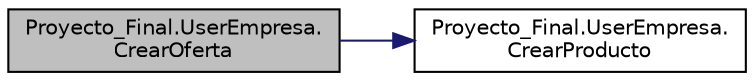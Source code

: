 digraph "Proyecto_Final.UserEmpresa.CrearOferta"
{
 // INTERACTIVE_SVG=YES
 // LATEX_PDF_SIZE
  edge [fontname="Helvetica",fontsize="10",labelfontname="Helvetica",labelfontsize="10"];
  node [fontname="Helvetica",fontsize="10",shape=record];
  rankdir="LR";
  Node1 [label="Proyecto_Final.UserEmpresa.\lCrearOferta",height=0.2,width=0.4,color="black", fillcolor="grey75", style="filled", fontcolor="black",tooltip="Como empresa, quiero publicar una oferta de materiales reciclables o residuos, para que de esa forma ..."];
  Node1 -> Node2 [color="midnightblue",fontsize="10",style="solid",fontname="Helvetica"];
  Node2 [label="Proyecto_Final.UserEmpresa.\lCrearProducto",height=0.2,width=0.4,color="black", fillcolor="white", style="filled",URL="$classProyecto__Final_1_1UserEmpresa.html#a429f3de89608d2acce333fa158d4ac19",tooltip="Como empresa, quiero clasificar los materiales o residuos, indicar su cantidad y unidad,..."];
}
